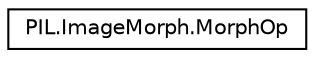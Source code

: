 digraph "Graphical Class Hierarchy"
{
 // LATEX_PDF_SIZE
  edge [fontname="Helvetica",fontsize="10",labelfontname="Helvetica",labelfontsize="10"];
  node [fontname="Helvetica",fontsize="10",shape=record];
  rankdir="LR";
  Node0 [label="PIL.ImageMorph.MorphOp",height=0.2,width=0.4,color="black", fillcolor="white", style="filled",URL="$classPIL_1_1ImageMorph_1_1MorphOp.html",tooltip=" "];
}
